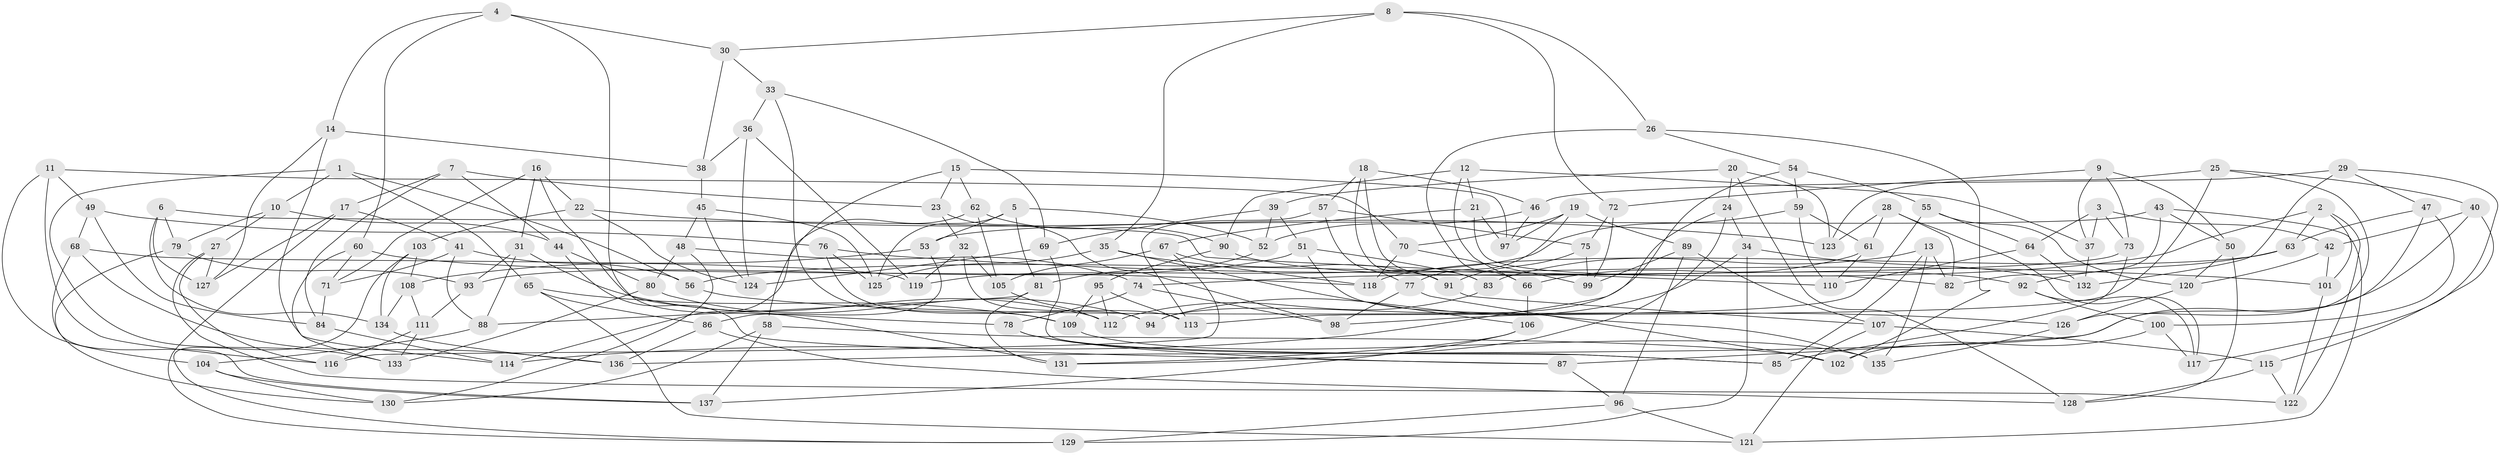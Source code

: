 // Generated by graph-tools (version 1.1) at 2025/26/03/09/25 03:26:54]
// undirected, 137 vertices, 274 edges
graph export_dot {
graph [start="1"]
  node [color=gray90,style=filled];
  1;
  2;
  3;
  4;
  5;
  6;
  7;
  8;
  9;
  10;
  11;
  12;
  13;
  14;
  15;
  16;
  17;
  18;
  19;
  20;
  21;
  22;
  23;
  24;
  25;
  26;
  27;
  28;
  29;
  30;
  31;
  32;
  33;
  34;
  35;
  36;
  37;
  38;
  39;
  40;
  41;
  42;
  43;
  44;
  45;
  46;
  47;
  48;
  49;
  50;
  51;
  52;
  53;
  54;
  55;
  56;
  57;
  58;
  59;
  60;
  61;
  62;
  63;
  64;
  65;
  66;
  67;
  68;
  69;
  70;
  71;
  72;
  73;
  74;
  75;
  76;
  77;
  78;
  79;
  80;
  81;
  82;
  83;
  84;
  85;
  86;
  87;
  88;
  89;
  90;
  91;
  92;
  93;
  94;
  95;
  96;
  97;
  98;
  99;
  100;
  101;
  102;
  103;
  104;
  105;
  106;
  107;
  108;
  109;
  110;
  111;
  112;
  113;
  114;
  115;
  116;
  117;
  118;
  119;
  120;
  121;
  122;
  123;
  124;
  125;
  126;
  127;
  128;
  129;
  130;
  131;
  132;
  133;
  134;
  135;
  136;
  137;
  1 -- 65;
  1 -- 133;
  1 -- 10;
  1 -- 56;
  2 -- 56;
  2 -- 122;
  2 -- 63;
  2 -- 101;
  3 -- 64;
  3 -- 73;
  3 -- 42;
  3 -- 37;
  4 -- 30;
  4 -- 14;
  4 -- 60;
  4 -- 131;
  5 -- 81;
  5 -- 125;
  5 -- 53;
  5 -- 52;
  6 -- 79;
  6 -- 110;
  6 -- 134;
  6 -- 127;
  7 -- 17;
  7 -- 23;
  7 -- 44;
  7 -- 84;
  8 -- 35;
  8 -- 30;
  8 -- 26;
  8 -- 72;
  9 -- 72;
  9 -- 73;
  9 -- 37;
  9 -- 50;
  10 -- 79;
  10 -- 44;
  10 -- 27;
  11 -- 70;
  11 -- 49;
  11 -- 116;
  11 -- 104;
  12 -- 21;
  12 -- 37;
  12 -- 66;
  12 -- 90;
  13 -- 85;
  13 -- 83;
  13 -- 82;
  13 -- 135;
  14 -- 38;
  14 -- 127;
  14 -- 114;
  15 -- 58;
  15 -- 62;
  15 -- 97;
  15 -- 23;
  16 -- 71;
  16 -- 31;
  16 -- 22;
  16 -- 78;
  17 -- 41;
  17 -- 127;
  17 -- 129;
  18 -- 57;
  18 -- 46;
  18 -- 91;
  18 -- 83;
  19 -- 70;
  19 -- 97;
  19 -- 89;
  19 -- 77;
  20 -- 39;
  20 -- 24;
  20 -- 128;
  20 -- 123;
  21 -- 82;
  21 -- 67;
  21 -- 97;
  22 -- 103;
  22 -- 123;
  22 -- 124;
  23 -- 98;
  23 -- 32;
  24 -- 94;
  24 -- 34;
  24 -- 131;
  25 -- 40;
  25 -- 123;
  25 -- 98;
  25 -- 126;
  26 -- 66;
  26 -- 102;
  26 -- 54;
  27 -- 116;
  27 -- 122;
  27 -- 127;
  28 -- 61;
  28 -- 82;
  28 -- 117;
  28 -- 123;
  29 -- 132;
  29 -- 117;
  29 -- 46;
  29 -- 47;
  30 -- 33;
  30 -- 38;
  31 -- 88;
  31 -- 93;
  31 -- 112;
  32 -- 105;
  32 -- 119;
  32 -- 94;
  33 -- 69;
  33 -- 36;
  33 -- 109;
  34 -- 94;
  34 -- 129;
  34 -- 132;
  35 -- 118;
  35 -- 106;
  35 -- 125;
  36 -- 124;
  36 -- 38;
  36 -- 119;
  37 -- 132;
  38 -- 45;
  39 -- 69;
  39 -- 51;
  39 -- 52;
  40 -- 42;
  40 -- 136;
  40 -- 115;
  41 -- 88;
  41 -- 71;
  41 -- 56;
  42 -- 101;
  42 -- 120;
  43 -- 82;
  43 -- 50;
  43 -- 121;
  43 -- 53;
  44 -- 87;
  44 -- 80;
  45 -- 48;
  45 -- 124;
  45 -- 125;
  46 -- 52;
  46 -- 97;
  47 -- 100;
  47 -- 63;
  47 -- 87;
  48 -- 74;
  48 -- 130;
  48 -- 80;
  49 -- 76;
  49 -- 68;
  49 -- 84;
  50 -- 120;
  50 -- 128;
  51 -- 83;
  51 -- 135;
  51 -- 93;
  52 -- 81;
  53 -- 108;
  53 -- 86;
  54 -- 59;
  54 -- 114;
  54 -- 55;
  55 -- 113;
  55 -- 64;
  55 -- 120;
  56 -- 126;
  57 -- 75;
  57 -- 77;
  57 -- 113;
  58 -- 137;
  58 -- 130;
  58 -- 102;
  59 -- 119;
  59 -- 61;
  59 -- 110;
  60 -- 133;
  60 -- 118;
  60 -- 71;
  61 -- 110;
  61 -- 66;
  62 -- 114;
  62 -- 90;
  62 -- 105;
  63 -- 92;
  63 -- 118;
  64 -- 132;
  64 -- 110;
  65 -- 121;
  65 -- 86;
  65 -- 109;
  66 -- 106;
  67 -- 91;
  67 -- 105;
  67 -- 116;
  68 -- 119;
  68 -- 137;
  68 -- 136;
  69 -- 124;
  69 -- 85;
  70 -- 118;
  70 -- 99;
  71 -- 84;
  72 -- 99;
  72 -- 75;
  73 -- 74;
  73 -- 85;
  74 -- 98;
  74 -- 78;
  75 -- 99;
  75 -- 91;
  76 -- 101;
  76 -- 113;
  76 -- 125;
  77 -- 102;
  77 -- 98;
  78 -- 87;
  78 -- 85;
  79 -- 93;
  79 -- 130;
  80 -- 94;
  80 -- 133;
  81 -- 131;
  81 -- 88;
  83 -- 112;
  84 -- 114;
  86 -- 128;
  86 -- 136;
  87 -- 96;
  88 -- 104;
  89 -- 96;
  89 -- 99;
  89 -- 107;
  90 -- 95;
  90 -- 92;
  91 -- 107;
  92 -- 100;
  92 -- 117;
  93 -- 111;
  95 -- 109;
  95 -- 112;
  95 -- 113;
  96 -- 129;
  96 -- 121;
  100 -- 102;
  100 -- 117;
  101 -- 122;
  103 -- 134;
  103 -- 129;
  103 -- 108;
  104 -- 137;
  104 -- 130;
  105 -- 112;
  106 -- 131;
  106 -- 137;
  107 -- 121;
  107 -- 115;
  108 -- 134;
  108 -- 111;
  109 -- 135;
  111 -- 133;
  111 -- 116;
  115 -- 122;
  115 -- 128;
  120 -- 126;
  126 -- 135;
  134 -- 136;
}
